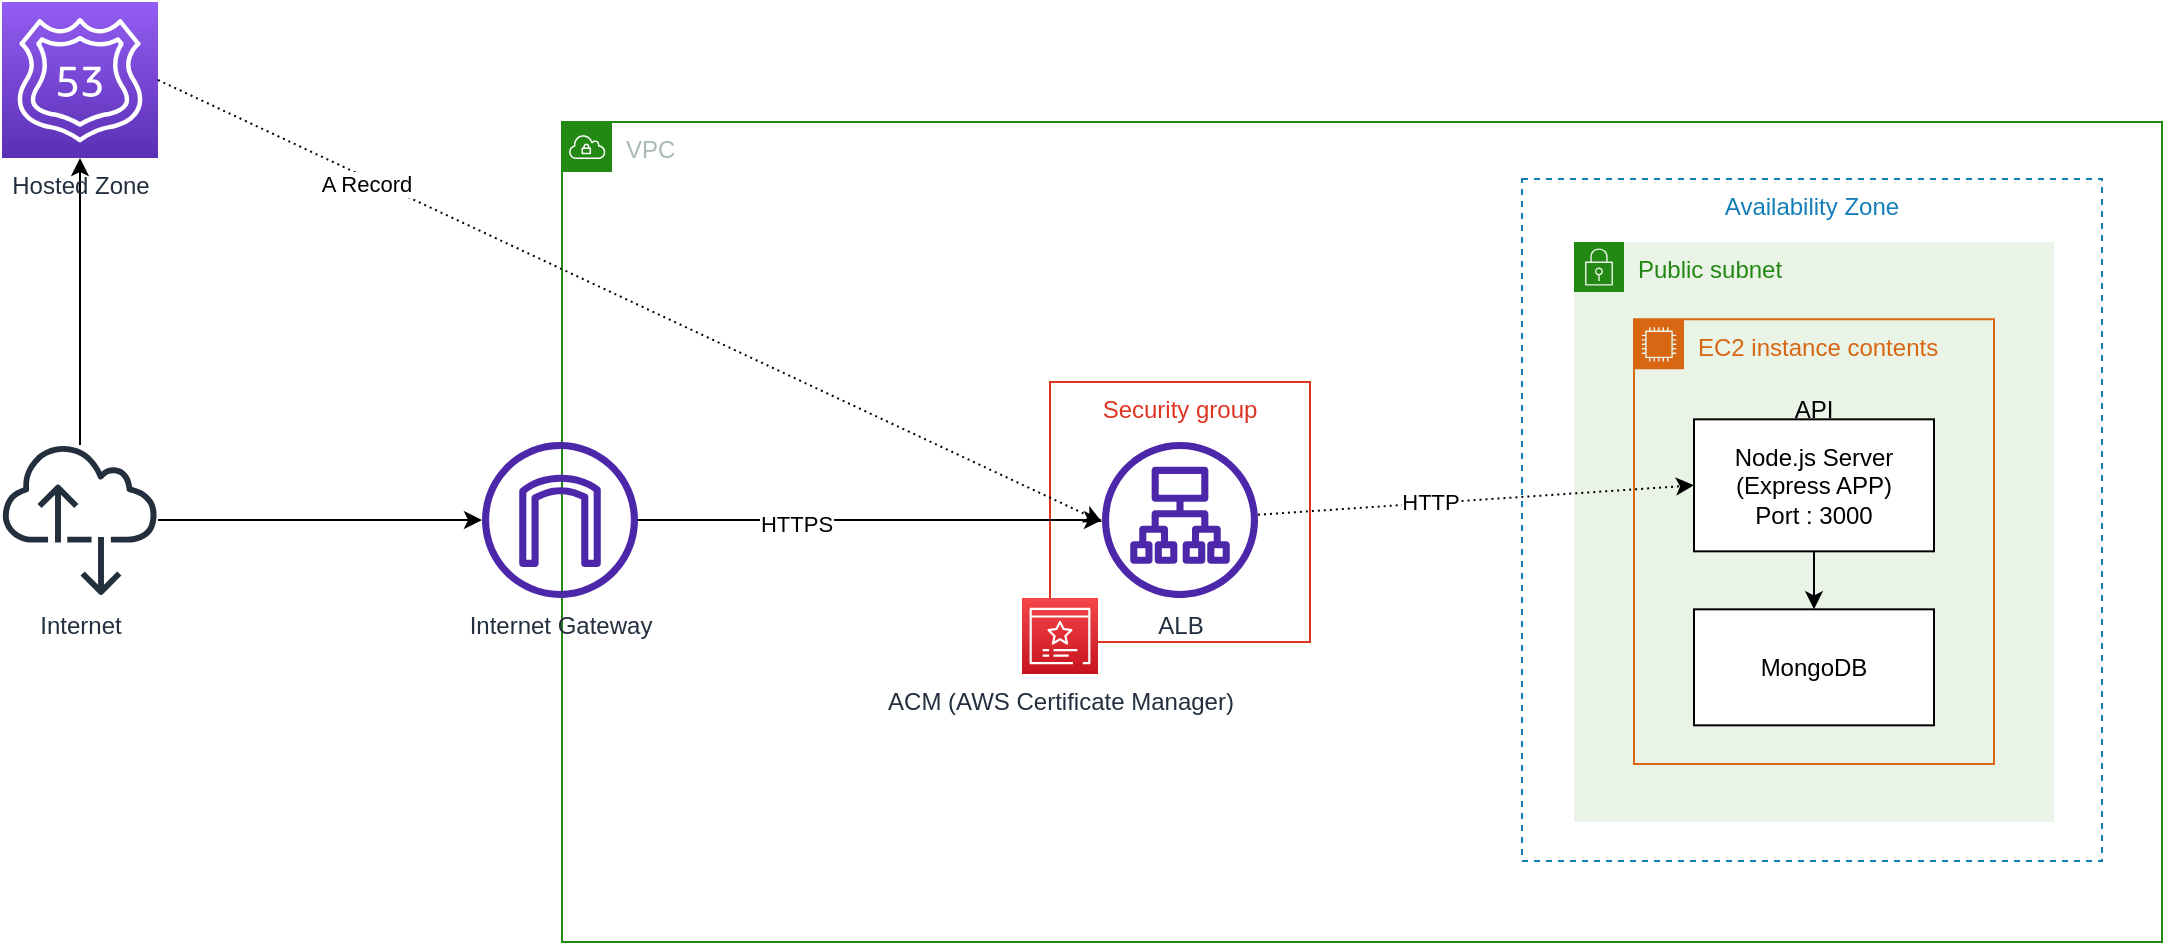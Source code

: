 <mxfile version="20.5.1" type="github">
  <diagram id="mneg49eM9ofgTPBXwrrn" name="ページ1">
    <mxGraphModel dx="2249" dy="786" grid="1" gridSize="10" guides="1" tooltips="1" connect="1" arrows="1" fold="1" page="1" pageScale="1" pageWidth="827" pageHeight="1169" math="0" shadow="0">
      <root>
        <mxCell id="0" />
        <mxCell id="1" parent="0" />
        <mxCell id="HdjLrtwL6eLPjjW1J0Yj-7" style="edgeStyle=orthogonalEdgeStyle;rounded=0;orthogonalLoop=1;jettySize=auto;html=1;entryX=0.5;entryY=1;entryDx=0;entryDy=0;entryPerimeter=0;" edge="1" parent="1" source="HdjLrtwL6eLPjjW1J0Yj-2" target="HdjLrtwL6eLPjjW1J0Yj-3">
          <mxGeometry relative="1" as="geometry" />
        </mxCell>
        <mxCell id="HdjLrtwL6eLPjjW1J0Yj-21" style="edgeStyle=orthogonalEdgeStyle;rounded=0;orthogonalLoop=1;jettySize=auto;html=1;" edge="1" parent="1" source="HdjLrtwL6eLPjjW1J0Yj-2" target="HdjLrtwL6eLPjjW1J0Yj-4">
          <mxGeometry relative="1" as="geometry" />
        </mxCell>
        <mxCell id="HdjLrtwL6eLPjjW1J0Yj-2" value="Internet" style="sketch=0;outlineConnect=0;fontColor=#232F3E;gradientColor=none;fillColor=#232F3D;strokeColor=none;dashed=0;verticalLabelPosition=bottom;verticalAlign=top;align=center;html=1;fontSize=12;fontStyle=0;aspect=fixed;pointerEvents=1;shape=mxgraph.aws4.internet_alt2;" vertex="1" parent="1">
          <mxGeometry x="-10" y="430" width="78" height="78" as="geometry" />
        </mxCell>
        <mxCell id="HdjLrtwL6eLPjjW1J0Yj-3" value="Hosted Zone" style="sketch=0;points=[[0,0,0],[0.25,0,0],[0.5,0,0],[0.75,0,0],[1,0,0],[0,1,0],[0.25,1,0],[0.5,1,0],[0.75,1,0],[1,1,0],[0,0.25,0],[0,0.5,0],[0,0.75,0],[1,0.25,0],[1,0.5,0],[1,0.75,0]];outlineConnect=0;fontColor=#232F3E;gradientColor=#945DF2;gradientDirection=north;fillColor=#5A30B5;strokeColor=#ffffff;dashed=0;verticalLabelPosition=bottom;verticalAlign=top;align=center;html=1;fontSize=12;fontStyle=0;aspect=fixed;shape=mxgraph.aws4.resourceIcon;resIcon=mxgraph.aws4.route_53;" vertex="1" parent="1">
          <mxGeometry x="-10" y="210" width="78" height="78" as="geometry" />
        </mxCell>
        <mxCell id="HdjLrtwL6eLPjjW1J0Yj-5" value="VPC" style="points=[[0,0],[0.25,0],[0.5,0],[0.75,0],[1,0],[1,0.25],[1,0.5],[1,0.75],[1,1],[0.75,1],[0.5,1],[0.25,1],[0,1],[0,0.75],[0,0.5],[0,0.25]];outlineConnect=0;gradientColor=none;html=1;whiteSpace=wrap;fontSize=12;fontStyle=0;container=1;pointerEvents=0;collapsible=0;recursiveResize=0;shape=mxgraph.aws4.group;grIcon=mxgraph.aws4.group_vpc;strokeColor=#248814;fillColor=none;verticalAlign=top;align=left;spacingLeft=30;fontColor=#AAB7B8;dashed=0;" vertex="1" parent="1">
          <mxGeometry x="270" y="270" width="800" height="410" as="geometry" />
        </mxCell>
        <mxCell id="HdjLrtwL6eLPjjW1J0Yj-11" value="" style="group" vertex="1" connectable="0" parent="HdjLrtwL6eLPjjW1J0Yj-5">
          <mxGeometry x="230" y="130" width="144" height="146" as="geometry" />
        </mxCell>
        <mxCell id="HdjLrtwL6eLPjjW1J0Yj-10" value="Security group" style="fillColor=none;strokeColor=#DD3522;verticalAlign=top;fontStyle=0;fontColor=#DD3522;" vertex="1" parent="HdjLrtwL6eLPjjW1J0Yj-11">
          <mxGeometry x="14" width="130" height="130" as="geometry" />
        </mxCell>
        <mxCell id="HdjLrtwL6eLPjjW1J0Yj-8" value="ACM (AWS Certificate Manager)" style="sketch=0;points=[[0,0,0],[0.25,0,0],[0.5,0,0],[0.75,0,0],[1,0,0],[0,1,0],[0.25,1,0],[0.5,1,0],[0.75,1,0],[1,1,0],[0,0.25,0],[0,0.5,0],[0,0.75,0],[1,0.25,0],[1,0.5,0],[1,0.75,0]];outlineConnect=0;fontColor=#232F3E;gradientColor=#F54749;gradientDirection=north;fillColor=#C7131F;strokeColor=#ffffff;dashed=0;verticalLabelPosition=bottom;verticalAlign=top;align=center;html=1;fontSize=12;fontStyle=0;aspect=fixed;shape=mxgraph.aws4.resourceIcon;resIcon=mxgraph.aws4.certificate_manager_3;" vertex="1" parent="HdjLrtwL6eLPjjW1J0Yj-11">
          <mxGeometry y="108" width="38" height="38" as="geometry" />
        </mxCell>
        <mxCell id="HdjLrtwL6eLPjjW1J0Yj-9" value="ALB" style="sketch=0;outlineConnect=0;fontColor=#232F3E;gradientColor=none;fillColor=#4D27AA;strokeColor=none;dashed=0;verticalLabelPosition=bottom;verticalAlign=top;align=center;html=1;fontSize=12;fontStyle=0;aspect=fixed;pointerEvents=1;shape=mxgraph.aws4.application_load_balancer;" vertex="1" parent="HdjLrtwL6eLPjjW1J0Yj-11">
          <mxGeometry x="40" y="30" width="78" height="78" as="geometry" />
        </mxCell>
        <mxCell id="HdjLrtwL6eLPjjW1J0Yj-22" style="edgeStyle=orthogonalEdgeStyle;rounded=0;orthogonalLoop=1;jettySize=auto;html=1;" edge="1" parent="1" source="HdjLrtwL6eLPjjW1J0Yj-4" target="HdjLrtwL6eLPjjW1J0Yj-9">
          <mxGeometry relative="1" as="geometry" />
        </mxCell>
        <mxCell id="HdjLrtwL6eLPjjW1J0Yj-26" value="HTTPS" style="edgeLabel;html=1;align=center;verticalAlign=middle;resizable=0;points=[];" vertex="1" connectable="0" parent="HdjLrtwL6eLPjjW1J0Yj-22">
          <mxGeometry x="-0.323" y="-2" relative="1" as="geometry">
            <mxPoint as="offset" />
          </mxGeometry>
        </mxCell>
        <mxCell id="HdjLrtwL6eLPjjW1J0Yj-4" value="Internet Gateway" style="sketch=0;outlineConnect=0;fontColor=#232F3E;gradientColor=none;fillColor=#4D27AA;strokeColor=none;dashed=0;verticalLabelPosition=bottom;verticalAlign=top;align=center;html=1;fontSize=12;fontStyle=0;aspect=fixed;pointerEvents=1;shape=mxgraph.aws4.internet_gateway;" vertex="1" parent="1">
          <mxGeometry x="230" y="430" width="78" height="78" as="geometry" />
        </mxCell>
        <mxCell id="HdjLrtwL6eLPjjW1J0Yj-19" value="" style="group" vertex="1" connectable="0" parent="1">
          <mxGeometry x="750" y="298.5" width="290" height="341" as="geometry" />
        </mxCell>
        <mxCell id="HdjLrtwL6eLPjjW1J0Yj-12" value="Availability Zone" style="fillColor=none;strokeColor=#147EBA;dashed=1;verticalAlign=top;fontStyle=0;fontColor=#147EBA;" vertex="1" parent="HdjLrtwL6eLPjjW1J0Yj-19">
          <mxGeometry width="290" height="341" as="geometry" />
        </mxCell>
        <mxCell id="HdjLrtwL6eLPjjW1J0Yj-18" value="" style="group" vertex="1" connectable="0" parent="HdjLrtwL6eLPjjW1J0Yj-19">
          <mxGeometry x="26" y="31.5" width="240" height="290" as="geometry" />
        </mxCell>
        <mxCell id="HdjLrtwL6eLPjjW1J0Yj-13" value="Public subnet" style="points=[[0,0],[0.25,0],[0.5,0],[0.75,0],[1,0],[1,0.25],[1,0.5],[1,0.75],[1,1],[0.75,1],[0.5,1],[0.25,1],[0,1],[0,0.75],[0,0.5],[0,0.25]];outlineConnect=0;gradientColor=none;html=1;whiteSpace=wrap;fontSize=12;fontStyle=0;container=1;pointerEvents=0;collapsible=0;recursiveResize=0;shape=mxgraph.aws4.group;grIcon=mxgraph.aws4.group_security_group;grStroke=0;strokeColor=#248814;fillColor=#E9F3E6;verticalAlign=top;align=left;spacingLeft=30;fontColor=#248814;dashed=0;" vertex="1" parent="HdjLrtwL6eLPjjW1J0Yj-18">
          <mxGeometry width="240" height="290.0" as="geometry" />
        </mxCell>
        <mxCell id="HdjLrtwL6eLPjjW1J0Yj-14" value="EC2 instance contents" style="points=[[0,0],[0.25,0],[0.5,0],[0.75,0],[1,0],[1,0.25],[1,0.5],[1,0.75],[1,1],[0.75,1],[0.5,1],[0.25,1],[0,1],[0,0.75],[0,0.5],[0,0.25]];outlineConnect=0;gradientColor=none;html=1;whiteSpace=wrap;fontSize=12;fontStyle=0;container=1;pointerEvents=0;collapsible=0;recursiveResize=0;shape=mxgraph.aws4.group;grIcon=mxgraph.aws4.group_ec2_instance_contents;strokeColor=#D86613;fillColor=none;verticalAlign=top;align=left;spacingLeft=30;fontColor=#D86613;dashed=0;" vertex="1" parent="HdjLrtwL6eLPjjW1J0Yj-18">
          <mxGeometry x="30" y="38.667" width="180" height="222.333" as="geometry" />
        </mxCell>
        <mxCell id="HdjLrtwL6eLPjjW1J0Yj-17" style="edgeStyle=orthogonalEdgeStyle;rounded=0;orthogonalLoop=1;jettySize=auto;html=1;entryX=0.5;entryY=0;entryDx=0;entryDy=0;" edge="1" parent="HdjLrtwL6eLPjjW1J0Yj-14" source="HdjLrtwL6eLPjjW1J0Yj-15" target="HdjLrtwL6eLPjjW1J0Yj-16">
          <mxGeometry relative="1" as="geometry" />
        </mxCell>
        <mxCell id="HdjLrtwL6eLPjjW1J0Yj-15" value="Node.js Server&lt;br&gt;(Express APP)&lt;br&gt;Port : 3000" style="rounded=0;whiteSpace=wrap;html=1;" vertex="1" parent="HdjLrtwL6eLPjjW1J0Yj-14">
          <mxGeometry x="30" y="50" width="120" height="66" as="geometry" />
        </mxCell>
        <mxCell id="HdjLrtwL6eLPjjW1J0Yj-16" value="MongoDB" style="rounded=0;whiteSpace=wrap;html=1;" vertex="1" parent="HdjLrtwL6eLPjjW1J0Yj-14">
          <mxGeometry x="30" y="145" width="120" height="58" as="geometry" />
        </mxCell>
        <mxCell id="HdjLrtwL6eLPjjW1J0Yj-20" value="API" style="text;html=1;strokeColor=none;fillColor=none;align=center;verticalAlign=middle;whiteSpace=wrap;rounded=0;" vertex="1" parent="HdjLrtwL6eLPjjW1J0Yj-18">
          <mxGeometry x="90" y="69.996" width="60" height="29" as="geometry" />
        </mxCell>
        <mxCell id="HdjLrtwL6eLPjjW1J0Yj-23" value="" style="endArrow=classic;html=1;rounded=0;exitX=1;exitY=0.5;exitDx=0;exitDy=0;exitPerimeter=0;entryX=0;entryY=0.513;entryDx=0;entryDy=0;entryPerimeter=0;dashed=1;dashPattern=1 2;" edge="1" parent="1" source="HdjLrtwL6eLPjjW1J0Yj-3" target="HdjLrtwL6eLPjjW1J0Yj-9">
          <mxGeometry width="50" height="50" relative="1" as="geometry">
            <mxPoint x="470" y="490" as="sourcePoint" />
            <mxPoint x="520" y="440" as="targetPoint" />
          </mxGeometry>
        </mxCell>
        <mxCell id="HdjLrtwL6eLPjjW1J0Yj-24" value="A Record" style="edgeLabel;html=1;align=center;verticalAlign=middle;resizable=0;points=[];" vertex="1" connectable="0" parent="HdjLrtwL6eLPjjW1J0Yj-23">
          <mxGeometry x="-0.554" y="-3" relative="1" as="geometry">
            <mxPoint as="offset" />
          </mxGeometry>
        </mxCell>
        <mxCell id="HdjLrtwL6eLPjjW1J0Yj-25" value="" style="endArrow=classic;html=1;rounded=0;dashed=1;dashPattern=1 2;entryX=0;entryY=0.5;entryDx=0;entryDy=0;" edge="1" parent="1" source="HdjLrtwL6eLPjjW1J0Yj-9" target="HdjLrtwL6eLPjjW1J0Yj-15">
          <mxGeometry width="50" height="50" relative="1" as="geometry">
            <mxPoint x="470" y="490" as="sourcePoint" />
            <mxPoint x="520" y="440" as="targetPoint" />
          </mxGeometry>
        </mxCell>
        <mxCell id="HdjLrtwL6eLPjjW1J0Yj-27" value="HTTP" style="edgeLabel;html=1;align=center;verticalAlign=middle;resizable=0;points=[];" vertex="1" connectable="0" parent="HdjLrtwL6eLPjjW1J0Yj-25">
          <mxGeometry x="-0.206" y="1" relative="1" as="geometry">
            <mxPoint as="offset" />
          </mxGeometry>
        </mxCell>
      </root>
    </mxGraphModel>
  </diagram>
</mxfile>
